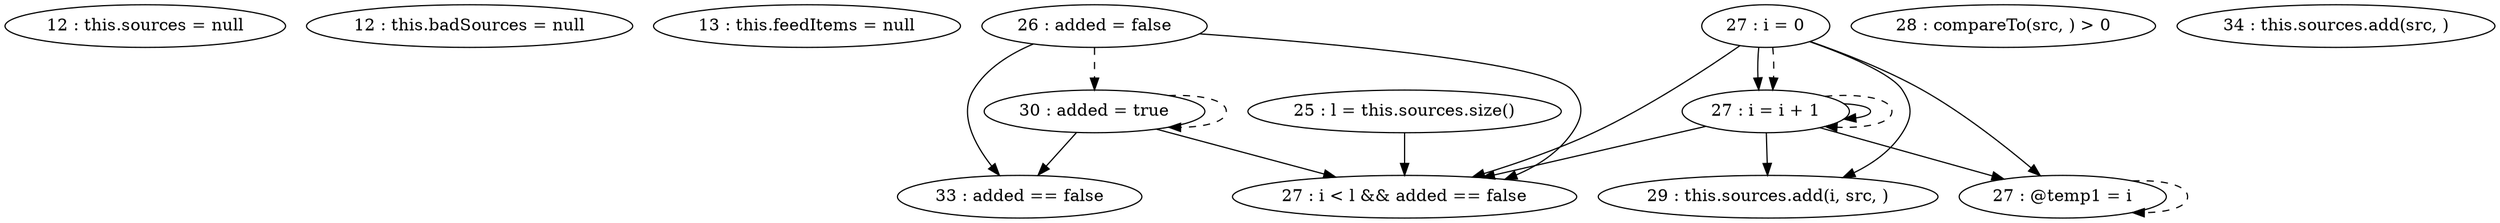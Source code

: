 digraph G {
"12 : this.sources = null"
"12 : this.badSources = null"
"13 : this.feedItems = null"
"25 : l = this.sources.size()"
"25 : l = this.sources.size()" -> "27 : i < l && added == false"
"26 : added = false"
"26 : added = false" -> "33 : added == false"
"26 : added = false" -> "27 : i < l && added == false"
"26 : added = false" -> "30 : added = true" [style=dashed]
"27 : i = 0"
"27 : i = 0" -> "29 : this.sources.add(i, src, )"
"27 : i = 0" -> "27 : i = i + 1"
"27 : i = 0" -> "27 : i < l && added == false"
"27 : i = 0" -> "27 : @temp1 = i"
"27 : i = 0" -> "27 : i = i + 1" [style=dashed]
"27 : i < l && added == false"
"28 : compareTo(src, ) > 0"
"33 : added == false"
"29 : this.sources.add(i, src, )"
"30 : added = true"
"30 : added = true" -> "33 : added == false"
"30 : added = true" -> "27 : i < l && added == false"
"30 : added = true" -> "30 : added = true" [style=dashed]
"27 : @temp1 = i"
"27 : @temp1 = i" -> "27 : @temp1 = i" [style=dashed]
"27 : i = i + 1"
"27 : i = i + 1" -> "29 : this.sources.add(i, src, )"
"27 : i = i + 1" -> "27 : i = i + 1"
"27 : i = i + 1" -> "27 : i < l && added == false"
"27 : i = i + 1" -> "27 : @temp1 = i"
"27 : i = i + 1" -> "27 : i = i + 1" [style=dashed]
"34 : this.sources.add(src, )"
}